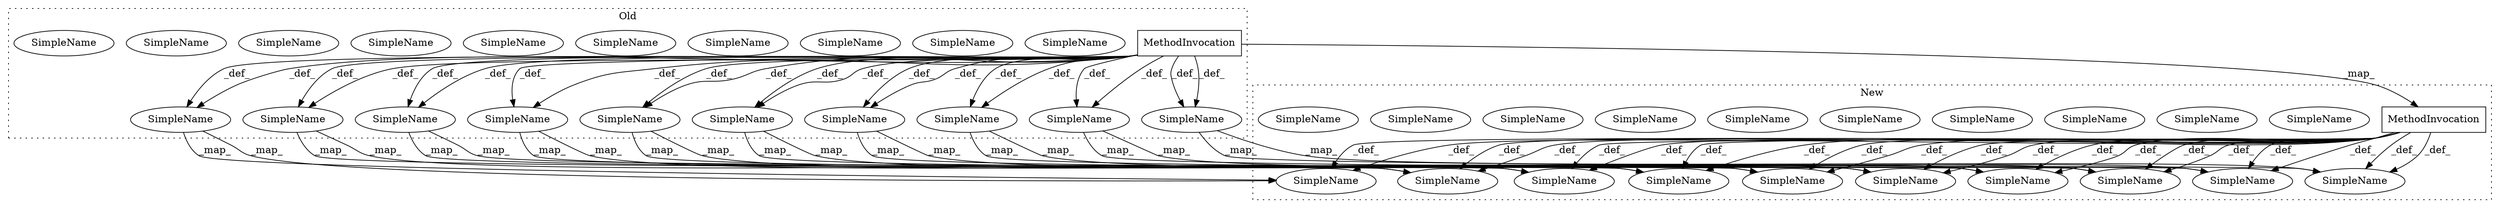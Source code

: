 digraph G {
subgraph cluster0 {
1 [label="MethodInvocation" a="32" s="10702,10719" l="5,1" shape="box"];
3 [label="SimpleName" a="42" s="13631" l="2" shape="ellipse"];
4 [label="SimpleName" a="42" s="11523" l="4" shape="ellipse"];
6 [label="SimpleName" a="42" s="10726" l="3" shape="ellipse"];
7 [label="SimpleName" a="42" s="11523" l="4" shape="ellipse"];
8 [label="SimpleName" a="42" s="12808" l="4" shape="ellipse"];
12 [label="SimpleName" a="42" s="10873" l="4" shape="ellipse"];
13 [label="SimpleName" a="42" s="11576" l="3" shape="ellipse"];
14 [label="SimpleName" a="42" s="13604" l="2" shape="ellipse"];
17 [label="SimpleName" a="42" s="11576" l="3" shape="ellipse"];
18 [label="SimpleName" a="42" s="12940" l="3" shape="ellipse"];
27 [label="SimpleName" a="42" s="10726" l="3" shape="ellipse"];
28 [label="SimpleName" a="42" s="12342" l="4" shape="ellipse"];
30 [label="SimpleName" a="42" s="12940" l="3" shape="ellipse"];
31 [label="SimpleName" a="42" s="13631" l="2" shape="ellipse"];
34 [label="SimpleName" a="42" s="10873" l="4" shape="ellipse"];
35 [label="SimpleName" a="42" s="11438" l="2" shape="ellipse"];
39 [label="SimpleName" a="42" s="12342" l="4" shape="ellipse"];
40 [label="SimpleName" a="42" s="13604" l="2" shape="ellipse"];
41 [label="SimpleName" a="42" s="11438" l="2" shape="ellipse"];
42 [label="SimpleName" a="42" s="12808" l="4" shape="ellipse"];
label = "Old";
style="dotted";
}
subgraph cluster1 {
2 [label="MethodInvocation" a="32" s="10709,10726" l="5,1" shape="box"];
5 [label="SimpleName" a="42" s="11584" l="3" shape="ellipse"];
9 [label="SimpleName" a="42" s="12350" l="4" shape="ellipse"];
10 [label="SimpleName" a="42" s="12948" l="3" shape="ellipse"];
11 [label="SimpleName" a="42" s="11531" l="4" shape="ellipse"];
15 [label="SimpleName" a="42" s="13639" l="2" shape="ellipse"];
16 [label="SimpleName" a="42" s="11531" l="4" shape="ellipse"];
19 [label="SimpleName" a="42" s="13612" l="2" shape="ellipse"];
20 [label="SimpleName" a="42" s="12816" l="4" shape="ellipse"];
21 [label="SimpleName" a="42" s="10734" l="3" shape="ellipse"];
22 [label="SimpleName" a="42" s="12816" l="4" shape="ellipse"];
23 [label="SimpleName" a="42" s="13639" l="2" shape="ellipse"];
24 [label="SimpleName" a="42" s="12350" l="4" shape="ellipse"];
25 [label="SimpleName" a="42" s="11446" l="2" shape="ellipse"];
26 [label="SimpleName" a="42" s="10881" l="4" shape="ellipse"];
29 [label="SimpleName" a="42" s="11446" l="2" shape="ellipse"];
32 [label="SimpleName" a="42" s="10881" l="4" shape="ellipse"];
33 [label="SimpleName" a="42" s="11584" l="3" shape="ellipse"];
36 [label="SimpleName" a="42" s="13612" l="2" shape="ellipse"];
37 [label="SimpleName" a="42" s="10734" l="3" shape="ellipse"];
38 [label="SimpleName" a="42" s="12948" l="3" shape="ellipse"];
label = "New";
style="dotted";
}
1 -> 4 [label="_def_"];
1 -> 6 [label="_def_"];
1 -> 34 [label="_def_"];
1 -> 8 [label="_def_"];
1 -> 14 [label="_def_"];
1 -> 3 [label="_def_"];
1 -> 13 [label="_def_"];
1 -> 34 [label="_def_"];
1 -> 4 [label="_def_"];
1 -> 13 [label="_def_"];
1 -> 30 [label="_def_"];
1 -> 8 [label="_def_"];
1 -> 30 [label="_def_"];
1 -> 35 [label="_def_"];
1 -> 14 [label="_def_"];
1 -> 35 [label="_def_"];
1 -> 39 [label="_def_"];
1 -> 6 [label="_def_"];
1 -> 39 [label="_def_"];
1 -> 3 [label="_def_"];
1 -> 2 [label="_map_"];
2 -> 11 [label="_def_"];
2 -> 24 [label="_def_"];
2 -> 21 [label="_def_"];
2 -> 33 [label="_def_"];
2 -> 11 [label="_def_"];
2 -> 19 [label="_def_"];
2 -> 10 [label="_def_"];
2 -> 32 [label="_def_"];
2 -> 15 [label="_def_"];
2 -> 20 [label="_def_"];
2 -> 15 [label="_def_"];
2 -> 33 [label="_def_"];
2 -> 19 [label="_def_"];
2 -> 21 [label="_def_"];
2 -> 10 [label="_def_"];
2 -> 20 [label="_def_"];
2 -> 29 [label="_def_"];
2 -> 32 [label="_def_"];
2 -> 24 [label="_def_"];
2 -> 29 [label="_def_"];
3 -> 15 [label="_map_"];
3 -> 15 [label="_map_"];
4 -> 11 [label="_map_"];
4 -> 11 [label="_map_"];
6 -> 21 [label="_map_"];
6 -> 21 [label="_map_"];
8 -> 20 [label="_map_"];
8 -> 20 [label="_map_"];
13 -> 33 [label="_map_"];
13 -> 33 [label="_map_"];
14 -> 19 [label="_map_"];
14 -> 19 [label="_map_"];
30 -> 10 [label="_map_"];
30 -> 10 [label="_map_"];
34 -> 32 [label="_map_"];
34 -> 32 [label="_map_"];
35 -> 29 [label="_map_"];
35 -> 29 [label="_map_"];
39 -> 24 [label="_map_"];
39 -> 24 [label="_map_"];
}